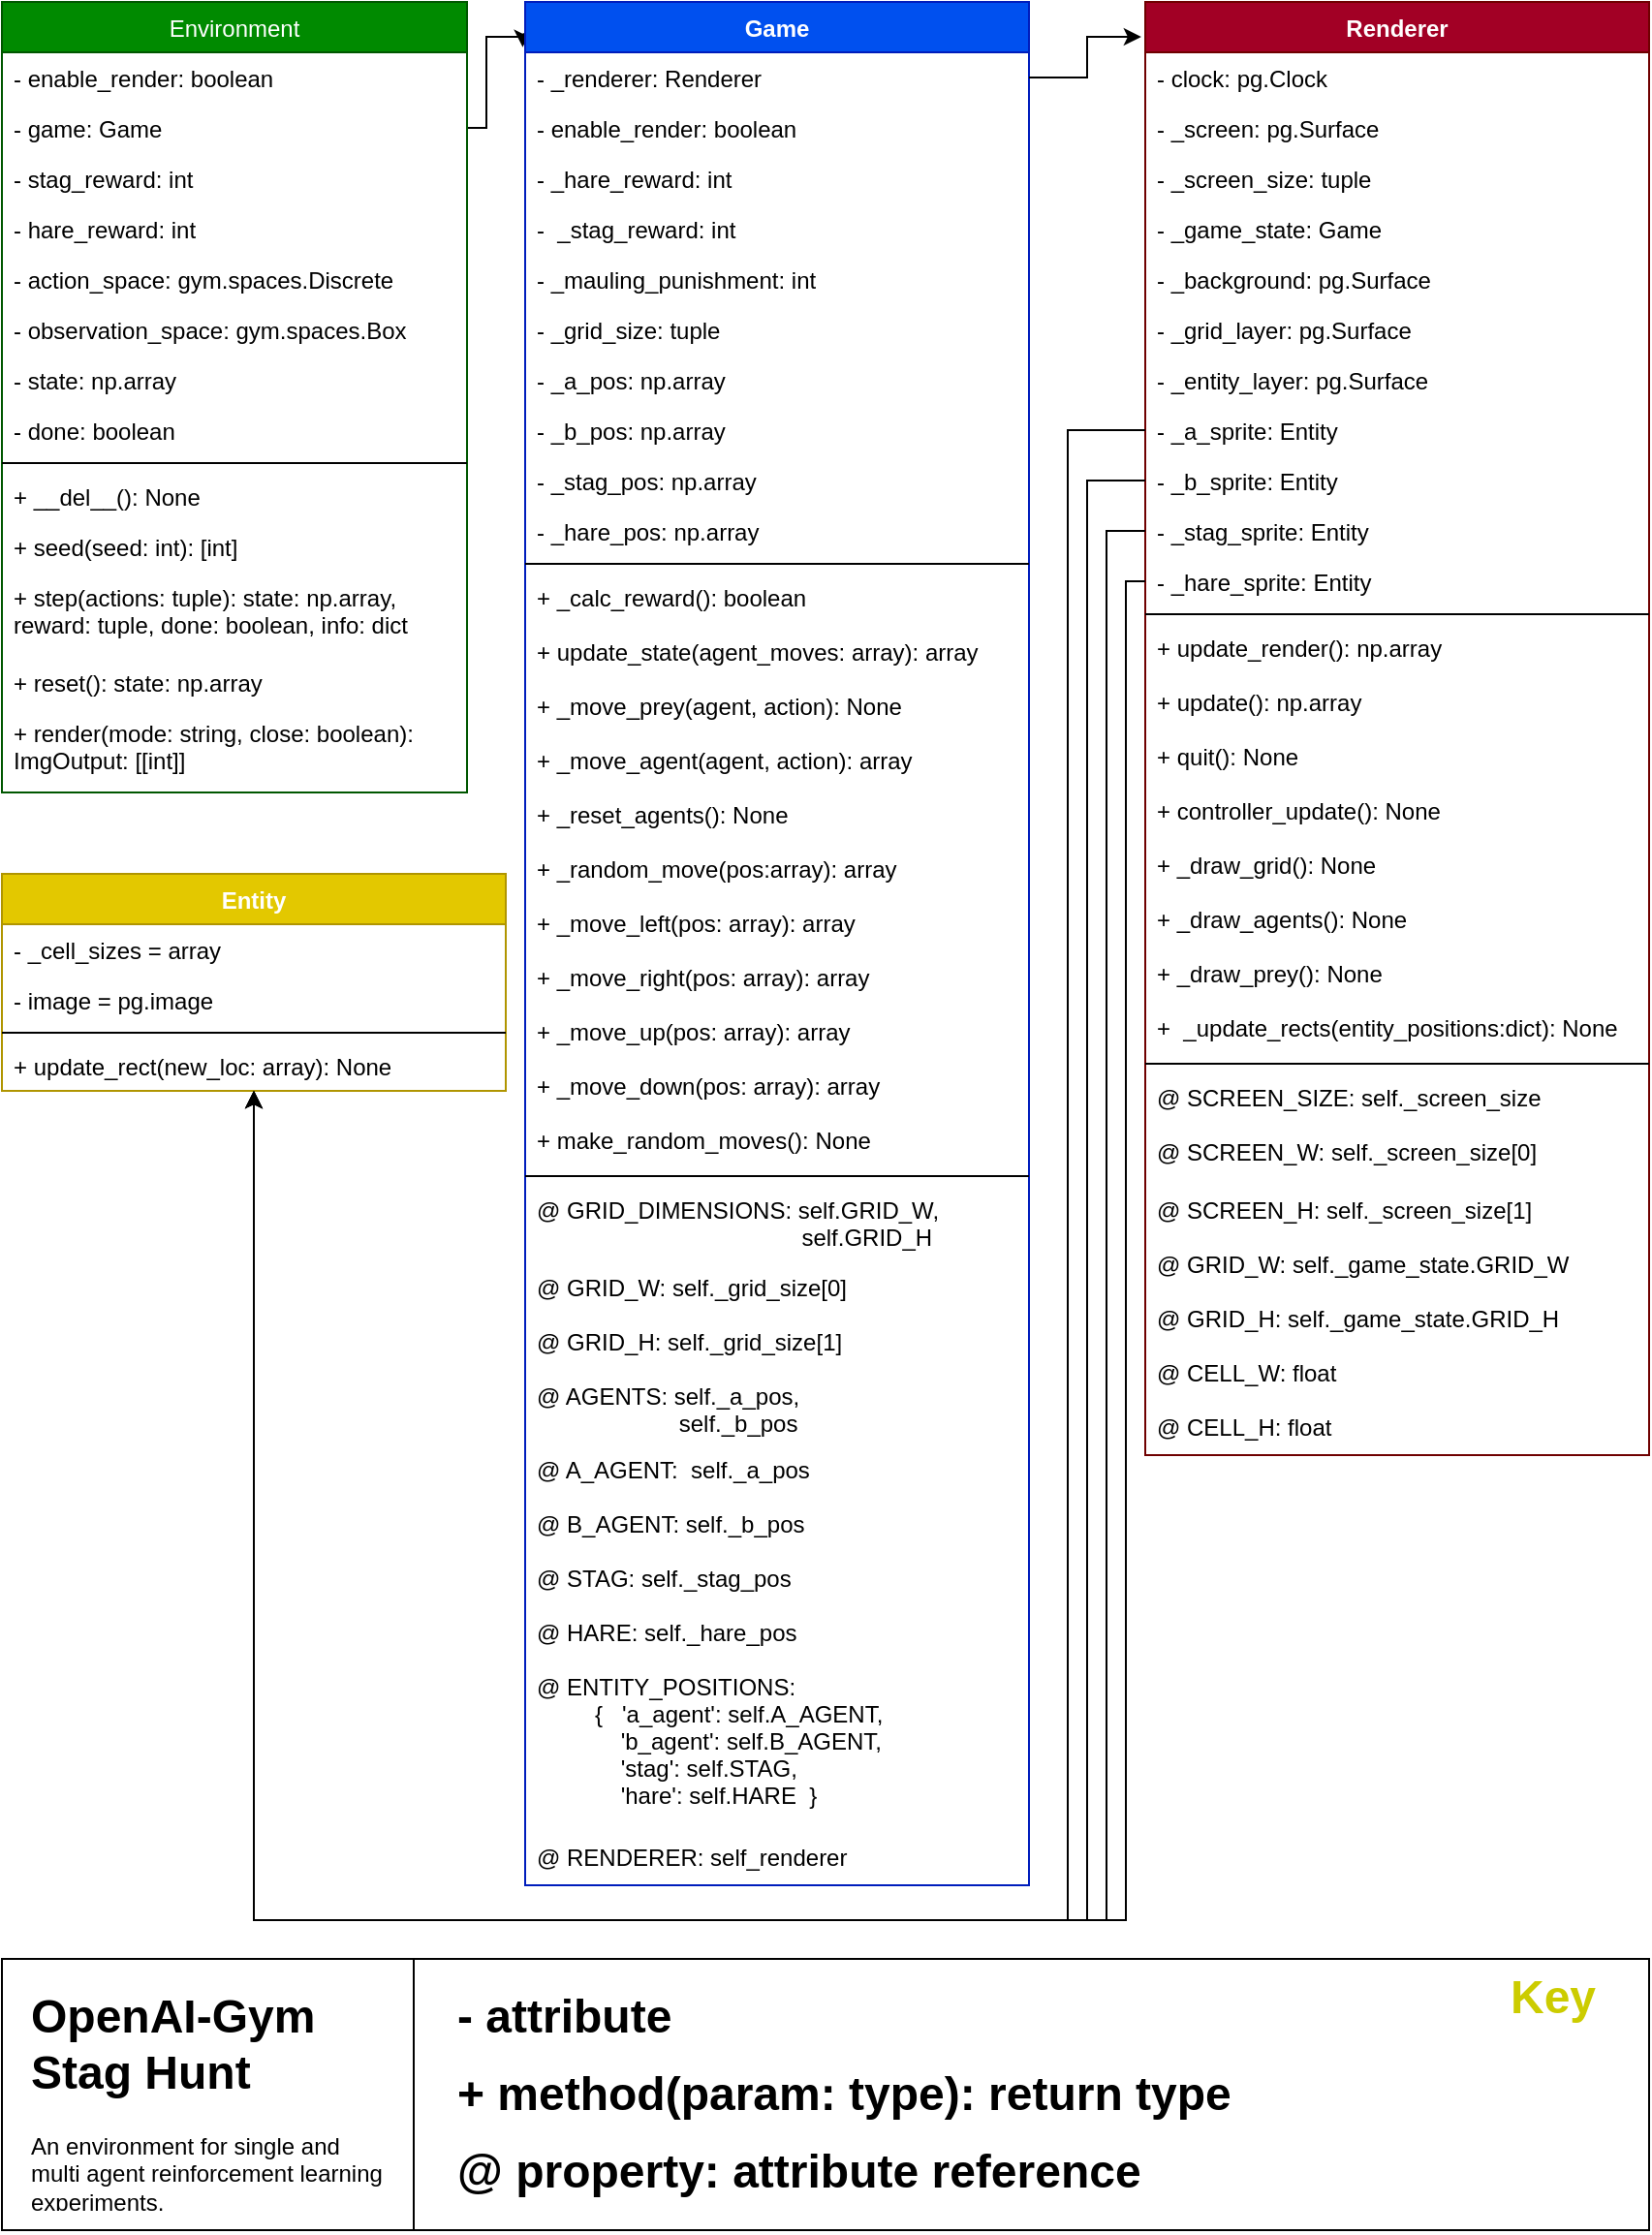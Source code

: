 <mxfile version="13.7.9" type="embed"><diagram id="W6U0A2MfCZRS0V99DXI1" name="5-25"><mxGraphModel dx="945" dy="709" grid="1" gridSize="10" guides="1" tooltips="1" connect="1" arrows="1" fold="1" page="1" pageScale="1" pageWidth="850" pageHeight="1100" math="0" shadow="0"><root><mxCell id="0"/><mxCell id="1" parent="0"/><mxCell id="59" style="edgeStyle=orthogonalEdgeStyle;orthogonalLoop=1;jettySize=auto;html=1;entryX=-0.005;entryY=0.024;entryDx=0;entryDy=0;entryPerimeter=0;rounded=0;" parent="1" source="4" target="24" edge="1"><mxGeometry relative="1" as="geometry"><Array as="points"><mxPoint x="250" y="75"/><mxPoint x="250" y="28"/></Array></mxGeometry></mxCell><mxCell id="2" value="Environment" style="swimlane;fontStyle=0;childLayout=stackLayout;horizontal=1;startSize=26;fillColor=#008a00;horizontalStack=0;resizeParent=1;resizeParentMax=0;resizeLast=0;collapsible=1;marginBottom=0;strokeColor=#005700;fontColor=#ffffff;" parent="1" vertex="1"><mxGeometry y="10" width="240" height="408" as="geometry"><mxRectangle x="10" y="10" width="100" height="26" as="alternateBounds"/></mxGeometry></mxCell><mxCell id="3" value="- enable_render: boolean" style="text;strokeColor=none;fillColor=none;align=left;verticalAlign=top;spacingLeft=4;spacingRight=4;overflow=hidden;rotatable=0;points=[[0,0.5],[1,0.5]];portConstraint=eastwest;" parent="2" vertex="1"><mxGeometry y="26" width="240" height="26" as="geometry"/></mxCell><mxCell id="4" value="- game: Game" style="text;strokeColor=none;fillColor=none;align=left;verticalAlign=top;spacingLeft=4;spacingRight=4;overflow=hidden;rotatable=0;points=[[0,0.5],[1,0.5]];portConstraint=eastwest;" parent="2" vertex="1"><mxGeometry y="52" width="240" height="26" as="geometry"/></mxCell><mxCell id="9" value="- stag_reward: int&#10;" style="text;strokeColor=none;fillColor=none;align=left;verticalAlign=top;spacingLeft=4;spacingRight=4;overflow=hidden;rotatable=0;points=[[0,0.5],[1,0.5]];portConstraint=eastwest;" parent="2" vertex="1"><mxGeometry y="78" width="240" height="26" as="geometry"/></mxCell><mxCell id="10" value="- hare_reward: int" style="text;strokeColor=none;fillColor=none;align=left;verticalAlign=top;spacingLeft=4;spacingRight=4;overflow=hidden;rotatable=0;points=[[0,0.5],[1,0.5]];portConstraint=eastwest;" parent="2" vertex="1"><mxGeometry y="104" width="240" height="26" as="geometry"/></mxCell><mxCell id="11" value="- action_space: gym.spaces.Discrete" style="text;strokeColor=none;fillColor=none;align=left;verticalAlign=top;spacingLeft=4;spacingRight=4;overflow=hidden;rotatable=0;points=[[0,0.5],[1,0.5]];portConstraint=eastwest;" parent="2" vertex="1"><mxGeometry y="130" width="240" height="26" as="geometry"/></mxCell><mxCell id="12" value="- observation_space: gym.spaces.Box" style="text;strokeColor=none;fillColor=none;align=left;verticalAlign=top;spacingLeft=4;spacingRight=4;overflow=hidden;rotatable=0;points=[[0,0.5],[1,0.5]];portConstraint=eastwest;" parent="2" vertex="1"><mxGeometry y="156" width="240" height="26" as="geometry"/></mxCell><mxCell id="13" value="- state: np.array" style="text;strokeColor=none;fillColor=none;align=left;verticalAlign=top;spacingLeft=4;spacingRight=4;overflow=hidden;rotatable=0;points=[[0,0.5],[1,0.5]];portConstraint=eastwest;" parent="2" vertex="1"><mxGeometry y="182" width="240" height="26" as="geometry"/></mxCell><mxCell id="14" value="- done: boolean" style="text;strokeColor=none;fillColor=none;align=left;verticalAlign=top;spacingLeft=4;spacingRight=4;overflow=hidden;rotatable=0;points=[[0,0.5],[1,0.5]];portConstraint=eastwest;" parent="2" vertex="1"><mxGeometry y="208" width="240" height="26" as="geometry"/></mxCell><mxCell id="16" value="" style="line;strokeWidth=1;fillColor=none;align=left;verticalAlign=middle;spacingTop=-1;spacingLeft=3;spacingRight=3;rotatable=0;labelPosition=right;points=[];portConstraint=eastwest;" parent="2" vertex="1"><mxGeometry y="234" width="240" height="8" as="geometry"/></mxCell><mxCell id="17" value="+ __del__(): None" style="text;strokeColor=none;fillColor=none;align=left;verticalAlign=top;spacingLeft=4;spacingRight=4;overflow=hidden;rotatable=0;points=[[0,0.5],[1,0.5]];portConstraint=eastwest;" parent="2" vertex="1"><mxGeometry y="242" width="240" height="26" as="geometry"/></mxCell><mxCell id="19" value="+ seed(seed: int): [int]" style="text;strokeColor=none;fillColor=none;align=left;verticalAlign=top;spacingLeft=4;spacingRight=4;overflow=hidden;rotatable=0;points=[[0,0.5],[1,0.5]];portConstraint=eastwest;" parent="2" vertex="1"><mxGeometry y="268" width="240" height="26" as="geometry"/></mxCell><mxCell id="20" value="+ step(actions: tuple): state: np.array,&#10;reward: tuple, done: boolean, info: dict" style="text;strokeColor=none;fillColor=none;align=left;verticalAlign=top;spacingLeft=4;spacingRight=4;overflow=hidden;rotatable=0;points=[[0,0.5],[1,0.5]];portConstraint=eastwest;" parent="2" vertex="1"><mxGeometry y="294" width="240" height="44" as="geometry"/></mxCell><mxCell id="21" value="+ reset(): state: np.array" style="text;strokeColor=none;fillColor=none;align=left;verticalAlign=top;spacingLeft=4;spacingRight=4;overflow=hidden;rotatable=0;points=[[0,0.5],[1,0.5]];portConstraint=eastwest;" parent="2" vertex="1"><mxGeometry y="338" width="240" height="26" as="geometry"/></mxCell><mxCell id="22" value="+ render(mode: string, close: boolean): &#10;ImgOutput: [[int]]" style="text;strokeColor=none;fillColor=none;align=left;verticalAlign=top;spacingLeft=4;spacingRight=4;overflow=hidden;rotatable=0;points=[[0,0.5],[1,0.5]];portConstraint=eastwest;" parent="2" vertex="1"><mxGeometry y="364" width="240" height="44" as="geometry"/></mxCell><mxCell id="60" style="edgeStyle=orthogonalEdgeStyle;orthogonalLoop=1;jettySize=auto;html=1;exitX=1;exitY=0.5;exitDx=0;exitDy=0;" parent="2" source="4" target="4" edge="1"><mxGeometry relative="1" as="geometry"/></mxCell><mxCell id="78" value="Renderer" style="swimlane;fontStyle=1;align=center;verticalAlign=top;childLayout=stackLayout;horizontal=1;startSize=26;horizontalStack=0;resizeParent=1;resizeParentMax=0;resizeLast=0;collapsible=1;marginBottom=0;fillColor=#a20025;strokeColor=#6F0000;fontColor=#ffffff;" parent="1" vertex="1"><mxGeometry x="590" y="10" width="260" height="750" as="geometry"/></mxCell><mxCell id="79" value="- clock: pg.Clock" style="text;strokeColor=none;fillColor=none;align=left;verticalAlign=top;spacingLeft=4;spacingRight=4;overflow=hidden;rotatable=0;points=[[0,0.5],[1,0.5]];portConstraint=eastwest;" parent="78" vertex="1"><mxGeometry y="26" width="260" height="26" as="geometry"/></mxCell><mxCell id="80" value="- _screen: pg.Surface" style="text;strokeColor=none;fillColor=none;align=left;verticalAlign=top;spacingLeft=4;spacingRight=4;overflow=hidden;rotatable=0;points=[[0,0.5],[1,0.5]];portConstraint=eastwest;" parent="78" vertex="1"><mxGeometry y="52" width="260" height="26" as="geometry"/></mxCell><mxCell id="81" value="- _screen_size: tuple" style="text;strokeColor=none;fillColor=none;align=left;verticalAlign=top;spacingLeft=4;spacingRight=4;overflow=hidden;rotatable=0;points=[[0,0.5],[1,0.5]];portConstraint=eastwest;" parent="78" vertex="1"><mxGeometry y="78" width="260" height="26" as="geometry"/></mxCell><mxCell id="82" value="- _game_state: Game" style="text;strokeColor=none;fillColor=none;align=left;verticalAlign=top;spacingLeft=4;spacingRight=4;overflow=hidden;rotatable=0;points=[[0,0.5],[1,0.5]];portConstraint=eastwest;" parent="78" vertex="1"><mxGeometry y="104" width="260" height="26" as="geometry"/></mxCell><mxCell id="83" value="- _background: pg.Surface" style="text;strokeColor=none;fillColor=none;align=left;verticalAlign=top;spacingLeft=4;spacingRight=4;overflow=hidden;rotatable=0;points=[[0,0.5],[1,0.5]];portConstraint=eastwest;" parent="78" vertex="1"><mxGeometry y="130" width="260" height="26" as="geometry"/></mxCell><mxCell id="84" value="- _grid_layer: pg.Surface" style="text;strokeColor=none;fillColor=none;align=left;verticalAlign=top;spacingLeft=4;spacingRight=4;overflow=hidden;rotatable=0;points=[[0,0.5],[1,0.5]];portConstraint=eastwest;" parent="78" vertex="1"><mxGeometry y="156" width="260" height="26" as="geometry"/></mxCell><mxCell id="85" value="- _entity_layer: pg.Surface" style="text;strokeColor=none;fillColor=none;align=left;verticalAlign=top;spacingLeft=4;spacingRight=4;overflow=hidden;rotatable=0;points=[[0,0.5],[1,0.5]];portConstraint=eastwest;" parent="78" vertex="1"><mxGeometry y="182" width="260" height="26" as="geometry"/></mxCell><mxCell id="86" value="- _a_sprite: Entity" style="text;strokeColor=none;fillColor=none;align=left;verticalAlign=top;spacingLeft=4;spacingRight=4;overflow=hidden;rotatable=0;points=[[0,0.5],[1,0.5]];portConstraint=eastwest;" parent="78" vertex="1"><mxGeometry y="208" width="260" height="26" as="geometry"/></mxCell><mxCell id="104" value="- _b_sprite: Entity" style="text;strokeColor=none;fillColor=none;align=left;verticalAlign=top;spacingLeft=4;spacingRight=4;overflow=hidden;rotatable=0;points=[[0,0.5],[1,0.5]];portConstraint=eastwest;" parent="78" vertex="1"><mxGeometry y="234" width="260" height="26" as="geometry"/></mxCell><mxCell id="105" value="- _stag_sprite: Entity" style="text;strokeColor=none;fillColor=none;align=left;verticalAlign=top;spacingLeft=4;spacingRight=4;overflow=hidden;rotatable=0;points=[[0,0.5],[1,0.5]];portConstraint=eastwest;" parent="78" vertex="1"><mxGeometry y="260" width="260" height="26" as="geometry"/></mxCell><mxCell id="106" value="- _hare_sprite: Entity" style="text;strokeColor=none;fillColor=none;align=left;verticalAlign=top;spacingLeft=4;spacingRight=4;overflow=hidden;rotatable=0;points=[[0,0.5],[1,0.5]];portConstraint=eastwest;" parent="78" vertex="1"><mxGeometry y="286" width="260" height="26" as="geometry"/></mxCell><mxCell id="87" value="" style="line;strokeWidth=1;fillColor=none;align=left;verticalAlign=middle;spacingTop=-1;spacingLeft=3;spacingRight=3;rotatable=0;labelPosition=right;points=[];portConstraint=eastwest;" parent="78" vertex="1"><mxGeometry y="312" width="260" height="8" as="geometry"/></mxCell><mxCell id="88" value="+ update_render(): np.array" style="text;strokeColor=none;fillColor=none;align=left;verticalAlign=top;spacingLeft=4;spacingRight=4;overflow=hidden;rotatable=0;points=[[0,0.5],[1,0.5]];portConstraint=eastwest;" parent="78" vertex="1"><mxGeometry y="320" width="260" height="28" as="geometry"/></mxCell><mxCell id="89" value="+ update(): np.array" style="text;strokeColor=none;fillColor=none;align=left;verticalAlign=top;spacingLeft=4;spacingRight=4;overflow=hidden;rotatable=0;points=[[0,0.5],[1,0.5]];portConstraint=eastwest;" parent="78" vertex="1"><mxGeometry y="348" width="260" height="28" as="geometry"/></mxCell><mxCell id="90" value="+ quit(): None" style="text;strokeColor=none;fillColor=none;align=left;verticalAlign=top;spacingLeft=4;spacingRight=4;overflow=hidden;rotatable=0;points=[[0,0.5],[1,0.5]];portConstraint=eastwest;" parent="78" vertex="1"><mxGeometry y="376" width="260" height="28" as="geometry"/></mxCell><mxCell id="107" value="+ controller_update(): None" style="text;strokeColor=none;fillColor=none;align=left;verticalAlign=top;spacingLeft=4;spacingRight=4;overflow=hidden;rotatable=0;points=[[0,0.5],[1,0.5]];portConstraint=eastwest;" parent="78" vertex="1"><mxGeometry y="404" width="260" height="28" as="geometry"/></mxCell><mxCell id="108" value="+ _draw_grid(): None" style="text;strokeColor=none;fillColor=none;align=left;verticalAlign=top;spacingLeft=4;spacingRight=4;overflow=hidden;rotatable=0;points=[[0,0.5],[1,0.5]];portConstraint=eastwest;" parent="78" vertex="1"><mxGeometry y="432" width="260" height="28" as="geometry"/></mxCell><mxCell id="109" value="+ _draw_agents(): None" style="text;strokeColor=none;fillColor=none;align=left;verticalAlign=top;spacingLeft=4;spacingRight=4;overflow=hidden;rotatable=0;points=[[0,0.5],[1,0.5]];portConstraint=eastwest;" parent="78" vertex="1"><mxGeometry y="460" width="260" height="28" as="geometry"/></mxCell><mxCell id="110" value="+ _draw_prey(): None" style="text;strokeColor=none;fillColor=none;align=left;verticalAlign=top;spacingLeft=4;spacingRight=4;overflow=hidden;rotatable=0;points=[[0,0.5],[1,0.5]];portConstraint=eastwest;" parent="78" vertex="1"><mxGeometry y="488" width="260" height="28" as="geometry"/></mxCell><mxCell id="111" value="+  _update_rects(entity_positions:dict): None" style="text;strokeColor=none;fillColor=none;align=left;verticalAlign=top;spacingLeft=4;spacingRight=4;overflow=hidden;rotatable=0;points=[[0,0.5],[1,0.5]];portConstraint=eastwest;" parent="78" vertex="1"><mxGeometry y="516" width="260" height="28" as="geometry"/></mxCell><mxCell id="91" value="" style="line;strokeWidth=1;fillColor=none;align=left;verticalAlign=middle;spacingTop=-1;spacingLeft=3;spacingRight=3;rotatable=0;labelPosition=right;points=[];portConstraint=eastwest;" parent="78" vertex="1"><mxGeometry y="544" width="260" height="8" as="geometry"/></mxCell><mxCell id="92" value="@ SCREEN_SIZE: self._screen_size" style="text;strokeColor=none;fillColor=none;align=left;verticalAlign=top;spacingLeft=4;spacingRight=4;overflow=hidden;rotatable=0;points=[[0,0.5],[1,0.5]];portConstraint=eastwest;" parent="78" vertex="1"><mxGeometry y="552" width="260" height="28" as="geometry"/></mxCell><mxCell id="93" value="@ SCREEN_W: self._screen_size[0]" style="text;strokeColor=none;fillColor=none;align=left;verticalAlign=top;spacingLeft=4;spacingRight=4;overflow=hidden;rotatable=0;points=[[0,0.5],[1,0.5]];portConstraint=eastwest;" parent="78" vertex="1"><mxGeometry y="580" width="260" height="30" as="geometry"/></mxCell><mxCell id="94" value="@ SCREEN_H: self._screen_size[1]" style="text;strokeColor=none;fillColor=none;align=left;verticalAlign=top;spacingLeft=4;spacingRight=4;overflow=hidden;rotatable=0;points=[[0,0.5],[1,0.5]];portConstraint=eastwest;" parent="78" vertex="1"><mxGeometry y="610" width="260" height="28" as="geometry"/></mxCell><mxCell id="95" value="@ GRID_W: self._game_state.GRID_W" style="text;strokeColor=none;fillColor=none;align=left;verticalAlign=top;spacingLeft=4;spacingRight=4;overflow=hidden;rotatable=0;points=[[0,0.5],[1,0.5]];portConstraint=eastwest;" parent="78" vertex="1"><mxGeometry y="638" width="260" height="28" as="geometry"/></mxCell><mxCell id="96" value="@ GRID_H: self._game_state.GRID_H" style="text;strokeColor=none;fillColor=none;align=left;verticalAlign=top;spacingLeft=4;spacingRight=4;overflow=hidden;rotatable=0;points=[[0,0.5],[1,0.5]];portConstraint=eastwest;" parent="78" vertex="1"><mxGeometry y="666" width="260" height="28" as="geometry"/></mxCell><mxCell id="97" value="@ CELL_W: float" style="text;strokeColor=none;fillColor=none;align=left;verticalAlign=top;spacingLeft=4;spacingRight=4;overflow=hidden;rotatable=0;points=[[0,0.5],[1,0.5]];portConstraint=eastwest;" parent="78" vertex="1"><mxGeometry y="694" width="260" height="28" as="geometry"/></mxCell><mxCell id="100" value="@ CELL_H: float" style="text;strokeColor=none;fillColor=none;align=left;verticalAlign=top;spacingLeft=4;spacingRight=4;overflow=hidden;rotatable=0;points=[[0,0.5],[1,0.5]];portConstraint=eastwest;" parent="78" vertex="1"><mxGeometry y="722" width="260" height="28" as="geometry"/></mxCell><mxCell id="24" value="Game" style="swimlane;fontStyle=1;align=center;verticalAlign=top;childLayout=stackLayout;horizontal=1;startSize=26;horizontalStack=0;resizeParent=1;resizeParentMax=0;resizeLast=0;collapsible=1;marginBottom=0;fillColor=#0050ef;strokeColor=#001DBC;fontColor=#ffffff;" parent="1" vertex="1"><mxGeometry x="270" y="10" width="260" height="972" as="geometry"/></mxCell><mxCell id="30" value="- _renderer: Renderer" style="text;strokeColor=none;fillColor=none;align=left;verticalAlign=top;spacingLeft=4;spacingRight=4;overflow=hidden;rotatable=0;points=[[0,0.5],[1,0.5]];portConstraint=eastwest;" parent="24" vertex="1"><mxGeometry y="26" width="260" height="26" as="geometry"/></mxCell><mxCell id="28" value="- enable_render: boolean" style="text;strokeColor=none;fillColor=none;align=left;verticalAlign=top;spacingLeft=4;spacingRight=4;overflow=hidden;rotatable=0;points=[[0,0.5],[1,0.5]];portConstraint=eastwest;" parent="24" vertex="1"><mxGeometry y="52" width="260" height="26" as="geometry"/></mxCell><mxCell id="139" value="- _hare_reward: int" style="text;strokeColor=none;fillColor=none;align=left;verticalAlign=top;spacingLeft=4;spacingRight=4;overflow=hidden;rotatable=0;points=[[0,0.5],[1,0.5]];portConstraint=eastwest;" vertex="1" parent="24"><mxGeometry y="78" width="260" height="26" as="geometry"/></mxCell><mxCell id="140" value="-  _stag_reward: int" style="text;strokeColor=none;fillColor=none;align=left;verticalAlign=top;spacingLeft=4;spacingRight=4;overflow=hidden;rotatable=0;points=[[0,0.5],[1,0.5]];portConstraint=eastwest;" vertex="1" parent="24"><mxGeometry y="104" width="260" height="26" as="geometry"/></mxCell><mxCell id="141" value="- _mauling_punishment: int" style="text;strokeColor=none;fillColor=none;align=left;verticalAlign=top;spacingLeft=4;spacingRight=4;overflow=hidden;rotatable=0;points=[[0,0.5],[1,0.5]];portConstraint=eastwest;" vertex="1" parent="24"><mxGeometry y="130" width="260" height="26" as="geometry"/></mxCell><mxCell id="101" value="- _grid_size: tuple" style="text;strokeColor=none;fillColor=none;align=left;verticalAlign=top;spacingLeft=4;spacingRight=4;overflow=hidden;rotatable=0;points=[[0,0.5],[1,0.5]];portConstraint=eastwest;" parent="24" vertex="1"><mxGeometry y="156" width="260" height="26" as="geometry"/></mxCell><mxCell id="33" value="- _a_pos: np.array" style="text;strokeColor=none;fillColor=none;align=left;verticalAlign=top;spacingLeft=4;spacingRight=4;overflow=hidden;rotatable=0;points=[[0,0.5],[1,0.5]];portConstraint=eastwest;" parent="24" vertex="1"><mxGeometry y="182" width="260" height="26" as="geometry"/></mxCell><mxCell id="35" value="- _b_pos: np.array" style="text;strokeColor=none;fillColor=none;align=left;verticalAlign=top;spacingLeft=4;spacingRight=4;overflow=hidden;rotatable=0;points=[[0,0.5],[1,0.5]];portConstraint=eastwest;" parent="24" vertex="1"><mxGeometry y="208" width="260" height="26" as="geometry"/></mxCell><mxCell id="34" value="- _stag_pos: np.array" style="text;strokeColor=none;fillColor=none;align=left;verticalAlign=top;spacingLeft=4;spacingRight=4;overflow=hidden;rotatable=0;points=[[0,0.5],[1,0.5]];portConstraint=eastwest;" parent="24" vertex="1"><mxGeometry y="234" width="260" height="26" as="geometry"/></mxCell><mxCell id="31" value="- _hare_pos: np.array" style="text;strokeColor=none;fillColor=none;align=left;verticalAlign=top;spacingLeft=4;spacingRight=4;overflow=hidden;rotatable=0;points=[[0,0.5],[1,0.5]];portConstraint=eastwest;" parent="24" vertex="1"><mxGeometry y="260" width="260" height="26" as="geometry"/></mxCell><mxCell id="26" value="" style="line;strokeWidth=1;fillColor=none;align=left;verticalAlign=middle;spacingTop=-1;spacingLeft=3;spacingRight=3;rotatable=0;labelPosition=right;points=[];portConstraint=eastwest;" parent="24" vertex="1"><mxGeometry y="286" width="260" height="8" as="geometry"/></mxCell><mxCell id="131" value="+ _calc_reward(): boolean" style="text;strokeColor=none;fillColor=none;align=left;verticalAlign=top;spacingLeft=4;spacingRight=4;overflow=hidden;rotatable=0;points=[[0,0.5],[1,0.5]];portConstraint=eastwest;" parent="24" vertex="1"><mxGeometry y="294" width="260" height="28" as="geometry"/></mxCell><mxCell id="132" value="+ update_state(agent_moves: array): array" style="text;strokeColor=none;fillColor=none;align=left;verticalAlign=top;spacingLeft=4;spacingRight=4;overflow=hidden;rotatable=0;points=[[0,0.5],[1,0.5]];portConstraint=eastwest;" parent="24" vertex="1"><mxGeometry y="322" width="260" height="28" as="geometry"/></mxCell><mxCell id="133" value="+ _move_prey(agent, action): None" style="text;strokeColor=none;fillColor=none;align=left;verticalAlign=top;spacingLeft=4;spacingRight=4;overflow=hidden;rotatable=0;points=[[0,0.5],[1,0.5]];portConstraint=eastwest;" parent="24" vertex="1"><mxGeometry y="350" width="260" height="28" as="geometry"/></mxCell><mxCell id="27" value="+ _move_agent(agent, action): array" style="text;strokeColor=none;fillColor=none;align=left;verticalAlign=top;spacingLeft=4;spacingRight=4;overflow=hidden;rotatable=0;points=[[0,0.5],[1,0.5]];portConstraint=eastwest;" parent="24" vertex="1"><mxGeometry y="378" width="260" height="28" as="geometry"/></mxCell><mxCell id="47" value="+ _reset_agents(): None" style="text;strokeColor=none;fillColor=none;align=left;verticalAlign=top;spacingLeft=4;spacingRight=4;overflow=hidden;rotatable=0;points=[[0,0.5],[1,0.5]];portConstraint=eastwest;" parent="24" vertex="1"><mxGeometry y="406" width="260" height="28" as="geometry"/></mxCell><mxCell id="134" value="+ _random_move(pos:array): array" style="text;strokeColor=none;fillColor=none;align=left;verticalAlign=top;spacingLeft=4;spacingRight=4;overflow=hidden;rotatable=0;points=[[0,0.5],[1,0.5]];portConstraint=eastwest;" parent="24" vertex="1"><mxGeometry y="434" width="260" height="28" as="geometry"/></mxCell><mxCell id="135" value="+ _move_left(pos: array): array" style="text;strokeColor=none;fillColor=none;align=left;verticalAlign=top;spacingLeft=4;spacingRight=4;overflow=hidden;rotatable=0;points=[[0,0.5],[1,0.5]];portConstraint=eastwest;" parent="24" vertex="1"><mxGeometry y="462" width="260" height="28" as="geometry"/></mxCell><mxCell id="137" value="+ _move_right(pos: array): array" style="text;strokeColor=none;fillColor=none;align=left;verticalAlign=top;spacingLeft=4;spacingRight=4;overflow=hidden;rotatable=0;points=[[0,0.5],[1,0.5]];portConstraint=eastwest;" parent="24" vertex="1"><mxGeometry y="490" width="260" height="28" as="geometry"/></mxCell><mxCell id="138" value="+ _move_up(pos: array): array" style="text;strokeColor=none;fillColor=none;align=left;verticalAlign=top;spacingLeft=4;spacingRight=4;overflow=hidden;rotatable=0;points=[[0,0.5],[1,0.5]];portConstraint=eastwest;" parent="24" vertex="1"><mxGeometry y="518" width="260" height="28" as="geometry"/></mxCell><mxCell id="136" value="+ _move_down(pos: array): array" style="text;strokeColor=none;fillColor=none;align=left;verticalAlign=top;spacingLeft=4;spacingRight=4;overflow=hidden;rotatable=0;points=[[0,0.5],[1,0.5]];portConstraint=eastwest;" parent="24" vertex="1"><mxGeometry y="546" width="260" height="28" as="geometry"/></mxCell><mxCell id="48" value="+ make_random_moves(): None" style="text;strokeColor=none;fillColor=none;align=left;verticalAlign=top;spacingLeft=4;spacingRight=4;overflow=hidden;rotatable=0;points=[[0,0.5],[1,0.5]];portConstraint=eastwest;" parent="24" vertex="1"><mxGeometry y="574" width="260" height="28" as="geometry"/></mxCell><mxCell id="52" value="" style="line;strokeWidth=1;fillColor=none;align=left;verticalAlign=middle;spacingTop=-1;spacingLeft=3;spacingRight=3;rotatable=0;labelPosition=right;points=[];portConstraint=eastwest;" parent="24" vertex="1"><mxGeometry y="602" width="260" height="8" as="geometry"/></mxCell><mxCell id="49" value="@ GRID_DIMENSIONS: self.GRID_W, &#10;                                         self.GRID_H" style="text;strokeColor=none;fillColor=none;align=left;verticalAlign=top;spacingLeft=4;spacingRight=4;overflow=hidden;rotatable=0;points=[[0,0.5],[1,0.5]];portConstraint=eastwest;" parent="24" vertex="1"><mxGeometry y="610" width="260" height="40" as="geometry"/></mxCell><mxCell id="102" value="@ GRID_W: self._grid_size[0]" style="text;strokeColor=none;fillColor=none;align=left;verticalAlign=top;spacingLeft=4;spacingRight=4;overflow=hidden;rotatable=0;points=[[0,0.5],[1,0.5]];portConstraint=eastwest;" parent="24" vertex="1"><mxGeometry y="650" width="260" height="28" as="geometry"/></mxCell><mxCell id="103" value="@ GRID_H: self._grid_size[1]" style="text;strokeColor=none;fillColor=none;align=left;verticalAlign=top;spacingLeft=4;spacingRight=4;overflow=hidden;rotatable=0;points=[[0,0.5],[1,0.5]];portConstraint=eastwest;" parent="24" vertex="1"><mxGeometry y="678" width="260" height="28" as="geometry"/></mxCell><mxCell id="50" value="@ AGENTS: self._a_pos,&#10;                      self._b_pos" style="text;strokeColor=none;fillColor=none;align=left;verticalAlign=top;spacingLeft=4;spacingRight=4;overflow=hidden;rotatable=0;points=[[0,0.5],[1,0.5]];portConstraint=eastwest;" parent="24" vertex="1"><mxGeometry y="706" width="260" height="38" as="geometry"/></mxCell><mxCell id="51" value="@ A_AGENT:  self._a_pos" style="text;strokeColor=none;fillColor=none;align=left;verticalAlign=top;spacingLeft=4;spacingRight=4;overflow=hidden;rotatable=0;points=[[0,0.5],[1,0.5]];portConstraint=eastwest;" parent="24" vertex="1"><mxGeometry y="744" width="260" height="28" as="geometry"/></mxCell><mxCell id="53" value="@ B_AGENT: self._b_pos" style="text;strokeColor=none;fillColor=none;align=left;verticalAlign=top;spacingLeft=4;spacingRight=4;overflow=hidden;rotatable=0;points=[[0,0.5],[1,0.5]];portConstraint=eastwest;" parent="24" vertex="1"><mxGeometry y="772" width="260" height="28" as="geometry"/></mxCell><mxCell id="54" value="@ STAG: self._stag_pos" style="text;strokeColor=none;fillColor=none;align=left;verticalAlign=top;spacingLeft=4;spacingRight=4;overflow=hidden;rotatable=0;points=[[0,0.5],[1,0.5]];portConstraint=eastwest;" parent="24" vertex="1"><mxGeometry y="800" width="260" height="28" as="geometry"/></mxCell><mxCell id="55" value="@ HARE: self._hare_pos" style="text;strokeColor=none;fillColor=none;align=left;verticalAlign=top;spacingLeft=4;spacingRight=4;overflow=hidden;rotatable=0;points=[[0,0.5],[1,0.5]];portConstraint=eastwest;" parent="24" vertex="1"><mxGeometry y="828" width="260" height="28" as="geometry"/></mxCell><mxCell id="56" value="@ ENTITY_POSITIONS:&#10;         {   'a_agent': self.A_AGENT,&#10;             'b_agent': self.B_AGENT,&#10;             'stag': self.STAG,&#10;             'hare': self.HARE  }" style="text;strokeColor=none;fillColor=none;align=left;verticalAlign=top;spacingLeft=4;spacingRight=4;overflow=hidden;rotatable=0;points=[[0,0.5],[1,0.5]];portConstraint=eastwest;" parent="24" vertex="1"><mxGeometry y="856" width="260" height="88" as="geometry"/></mxCell><mxCell id="63" value="@ RENDERER: self_renderer" style="text;strokeColor=none;fillColor=none;align=left;verticalAlign=top;spacingLeft=4;spacingRight=4;overflow=hidden;rotatable=0;points=[[0,0.5],[1,0.5]];portConstraint=eastwest;" parent="24" vertex="1"><mxGeometry y="944" width="260" height="28" as="geometry"/></mxCell><mxCell id="64" value="Entity" style="swimlane;fontStyle=1;align=center;verticalAlign=top;childLayout=stackLayout;horizontal=1;startSize=26;horizontalStack=0;resizeParent=1;resizeParentMax=0;resizeLast=0;collapsible=1;marginBottom=0;fillColor=#e3c800;strokeColor=#B09500;fontColor=#ffffff;" parent="1" vertex="1"><mxGeometry y="460" width="260" height="112" as="geometry"/></mxCell><mxCell id="65" value="- _cell_sizes = array" style="text;strokeColor=none;fillColor=none;align=left;verticalAlign=top;spacingLeft=4;spacingRight=4;overflow=hidden;rotatable=0;points=[[0,0.5],[1,0.5]];portConstraint=eastwest;" parent="64" vertex="1"><mxGeometry y="26" width="260" height="26" as="geometry"/></mxCell><mxCell id="68" value="- image = pg.image" style="text;strokeColor=none;fillColor=none;align=left;verticalAlign=top;spacingLeft=4;spacingRight=4;overflow=hidden;rotatable=0;points=[[0,0.5],[1,0.5]];portConstraint=eastwest;" parent="64" vertex="1"><mxGeometry y="52" width="260" height="26" as="geometry"/></mxCell><mxCell id="66" value="" style="line;strokeWidth=1;fillColor=none;align=left;verticalAlign=middle;spacingTop=-1;spacingLeft=3;spacingRight=3;rotatable=0;labelPosition=right;points=[];portConstraint=eastwest;" parent="64" vertex="1"><mxGeometry y="78" width="260" height="8" as="geometry"/></mxCell><mxCell id="67" value="+ update_rect(new_loc: array): None" style="text;strokeColor=none;fillColor=none;align=left;verticalAlign=top;spacingLeft=4;spacingRight=4;overflow=hidden;rotatable=0;points=[[0,0.5],[1,0.5]];portConstraint=eastwest;" parent="64" vertex="1"><mxGeometry y="86" width="260" height="26" as="geometry"/></mxCell><mxCell id="114" style="edgeStyle=orthogonalEdgeStyle;orthogonalLoop=1;jettySize=auto;html=1;exitX=1;exitY=0.5;exitDx=0;exitDy=0;entryX=-0.008;entryY=0.024;entryDx=0;entryDy=0;entryPerimeter=0;rounded=0;" parent="1" source="30" target="78" edge="1"><mxGeometry relative="1" as="geometry"/></mxCell><mxCell id="115" style="edgeStyle=orthogonalEdgeStyle;orthogonalLoop=1;jettySize=auto;html=1;exitX=0;exitY=0.5;exitDx=0;exitDy=0;entryX=0.5;entryY=1;entryDx=0;entryDy=0;rounded=0;" parent="1" source="86" target="64" edge="1"><mxGeometry relative="1" as="geometry"><mxPoint x="65" y="570" as="targetPoint"/><Array as="points"><mxPoint x="550" y="231"/><mxPoint x="550" y="1000"/><mxPoint x="130" y="1000"/></Array></mxGeometry></mxCell><mxCell id="117" style="edgeStyle=orthogonalEdgeStyle;orthogonalLoop=1;jettySize=auto;html=1;exitX=0;exitY=0.5;exitDx=0;exitDy=0;entryX=0.5;entryY=1;entryDx=0;entryDy=0;rounded=0;" parent="1" source="104" target="64" edge="1"><mxGeometry relative="1" as="geometry"><Array as="points"><mxPoint x="560" y="257"/><mxPoint x="560" y="1000"/><mxPoint x="130" y="1000"/></Array></mxGeometry></mxCell><mxCell id="118" style="edgeStyle=orthogonalEdgeStyle;orthogonalLoop=1;jettySize=auto;html=1;exitX=0;exitY=0.5;exitDx=0;exitDy=0;entryX=0.5;entryY=1;entryDx=0;entryDy=0;rounded=0;" parent="1" source="105" target="64" edge="1"><mxGeometry relative="1" as="geometry"><Array as="points"><mxPoint x="570" y="283"/><mxPoint x="570" y="1000"/><mxPoint x="130" y="1000"/></Array></mxGeometry></mxCell><mxCell id="119" style="edgeStyle=orthogonalEdgeStyle;orthogonalLoop=1;jettySize=auto;html=1;exitX=0;exitY=0.5;exitDx=0;exitDy=0;entryX=0.5;entryY=1;entryDx=0;entryDy=0;rounded=0;" parent="1" source="106" target="64" edge="1"><mxGeometry relative="1" as="geometry"><mxPoint x="113" y="575" as="targetPoint"/><Array as="points"><mxPoint x="580" y="309"/><mxPoint x="580" y="1000"/><mxPoint x="130" y="1000"/></Array></mxGeometry></mxCell><mxCell id="142" value="" style="group" vertex="1" connectable="0" parent="1"><mxGeometry y="1020" width="850" height="140" as="geometry"/></mxCell><mxCell id="121" value="" style="whiteSpace=wrap;html=1;" parent="142" vertex="1"><mxGeometry width="850" height="140" as="geometry"/></mxCell><mxCell id="122" value="&lt;h1&gt;OpenAI-Gym Stag Hunt&lt;/h1&gt;&lt;p&gt;An environment for single and multi agent reinforcement learning experiments.&lt;/p&gt;" style="text;html=1;strokeColor=none;fillColor=none;spacing=5;spacingTop=-20;whiteSpace=wrap;overflow=hidden;" parent="142" vertex="1"><mxGeometry x="10" y="10" width="190" height="120" as="geometry"/></mxCell><mxCell id="126" value="&lt;h1&gt;- attribute&lt;/h1&gt;" style="text;html=1;strokeColor=none;fillColor=none;spacing=5;spacingTop=-20;whiteSpace=wrap;overflow=hidden;" parent="142" vertex="1"><mxGeometry x="230" y="10" width="190" height="40" as="geometry"/></mxCell><mxCell id="127" value="&lt;h1&gt;+ method(param: type): return type&lt;/h1&gt;" style="text;html=1;strokeColor=none;fillColor=none;spacing=5;spacingTop=-20;whiteSpace=wrap;overflow=hidden;" parent="142" vertex="1"><mxGeometry x="230" y="50" width="430" height="40" as="geometry"/></mxCell><mxCell id="128" value="&lt;h1&gt;@ property: attribute reference&lt;/h1&gt;" style="text;html=1;strokeColor=none;fillColor=none;spacing=5;spacingTop=-20;whiteSpace=wrap;overflow=hidden;" parent="142" vertex="1"><mxGeometry x="230" y="90" width="390" height="40" as="geometry"/></mxCell><mxCell id="130" value="&lt;font color=&quot;#cccc00&quot;&gt;Key&lt;/font&gt;" style="text;strokeColor=none;fillColor=none;html=1;fontSize=24;fontStyle=1;verticalAlign=middle;align=center;" parent="142" vertex="1"><mxGeometry x="750" width="100" height="40" as="geometry"/></mxCell><mxCell id="123" value="" style="endArrow=none;html=1;exitX=0.25;exitY=1;exitDx=0;exitDy=0;entryX=0.25;entryY=0;entryDx=0;entryDy=0;" parent="142" source="121" target="121" edge="1"><mxGeometry width="50" height="50" relative="1" as="geometry"><mxPoint x="500" y="710" as="sourcePoint"/><mxPoint x="550" y="660" as="targetPoint"/></mxGeometry></mxCell></root></mxGraphModel></diagram></mxfile>